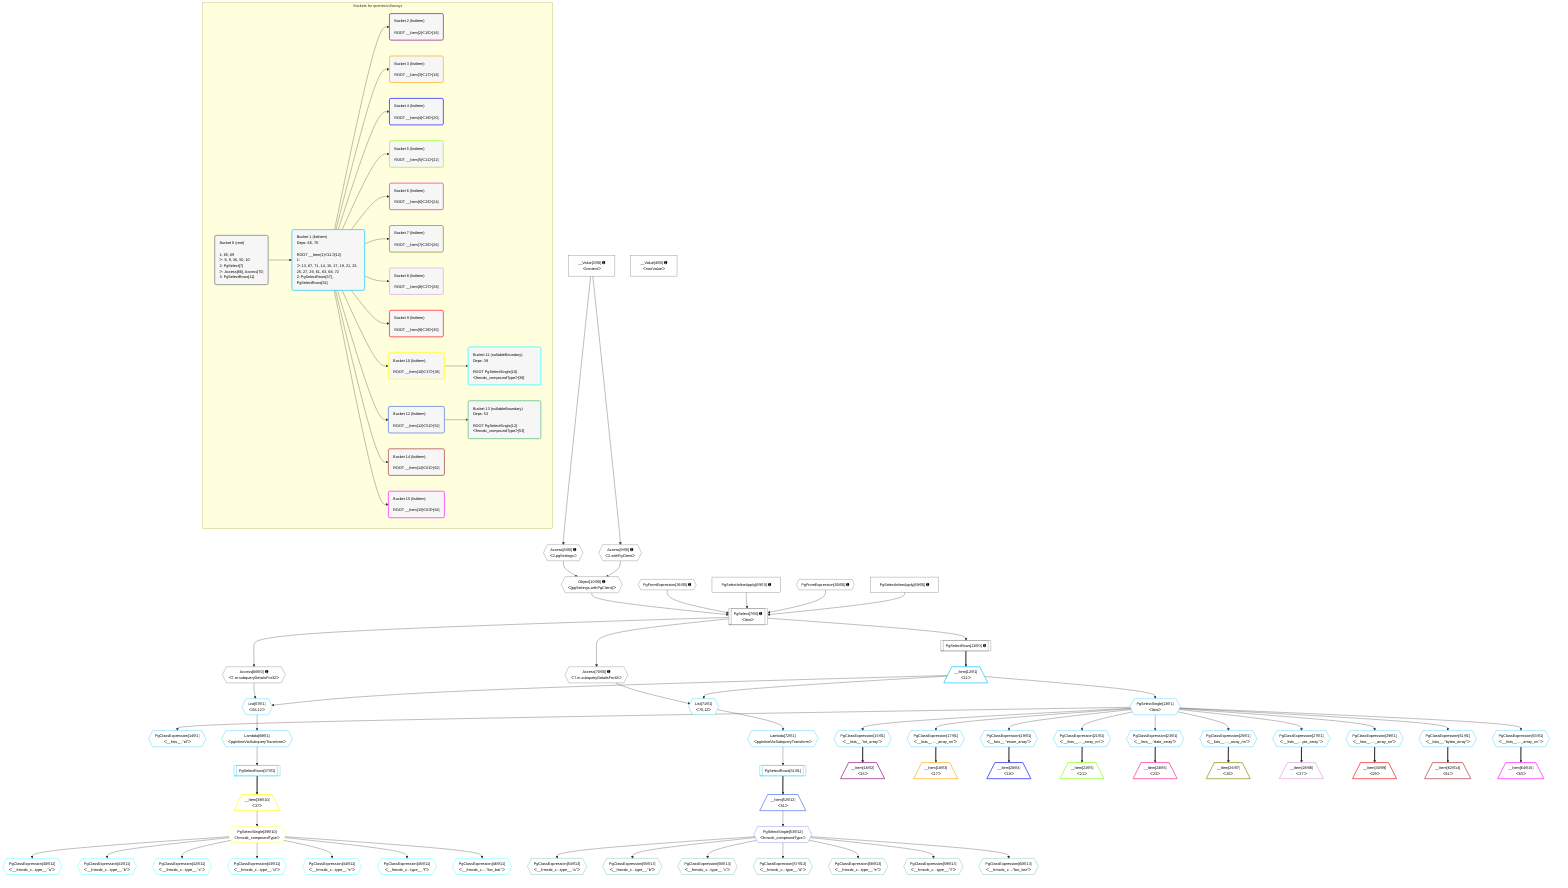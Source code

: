 %%{init: {'themeVariables': { 'fontSize': '12px'}}}%%
graph TD
    classDef path fill:#eee,stroke:#000,color:#000
    classDef plan fill:#fff,stroke-width:1px,color:#000
    classDef itemplan fill:#fff,stroke-width:2px,color:#000
    classDef unbatchedplan fill:#dff,stroke-width:1px,color:#000
    classDef sideeffectplan fill:#fcc,stroke-width:2px,color:#000
    classDef bucket fill:#f6f6f6,color:#000,stroke-width:2px,text-align:left


    %% plan dependencies
    PgSelect7[["PgSelect[7∈0] ➊<br />ᐸlistsᐳ"]]:::plan
    Object10{{"Object[10∈0] ➊<br />ᐸ{pgSettings,withPgClient}ᐳ"}}:::plan
    PgFromExpression36{{"PgFromExpression[36∈0] ➊"}}:::plan
    PgSelectInlineApply65["PgSelectInlineApply[65∈0] ➊"]:::plan
    PgFromExpression50{{"PgFromExpression[50∈0] ➊"}}:::plan
    PgSelectInlineApply69["PgSelectInlineApply[69∈0] ➊"]:::plan
    Object10 & PgFromExpression36 & PgSelectInlineApply65 & PgFromExpression50 & PgSelectInlineApply69 --> PgSelect7
    Access8{{"Access[8∈0] ➊<br />ᐸ2.pgSettingsᐳ"}}:::plan
    Access9{{"Access[9∈0] ➊<br />ᐸ2.withPgClientᐳ"}}:::plan
    Access8 & Access9 --> Object10
    __Value2["__Value[2∈0] ➊<br />ᐸcontextᐳ"]:::plan
    __Value2 --> Access8
    __Value2 --> Access9
    PgSelectRows11[["PgSelectRows[11∈0] ➊"]]:::plan
    PgSelect7 --> PgSelectRows11
    Access66{{"Access[66∈0] ➊<br />ᐸ7.m.subqueryDetailsFor32ᐳ"}}:::plan
    PgSelect7 --> Access66
    Access70{{"Access[70∈0] ➊<br />ᐸ7.m.subqueryDetailsFor48ᐳ"}}:::plan
    PgSelect7 --> Access70
    __Value4["__Value[4∈0] ➊<br />ᐸrootValueᐳ"]:::plan
    List67{{"List[67∈1]<br />ᐸ66,12ᐳ"}}:::plan
    __Item12[/"__Item[12∈1]<br />ᐸ11ᐳ"\]:::itemplan
    Access66 & __Item12 --> List67
    List71{{"List[71∈1]<br />ᐸ70,12ᐳ"}}:::plan
    Access70 & __Item12 --> List71
    PgSelectRows11 ==> __Item12
    PgSelectSingle13{{"PgSelectSingle[13∈1]<br />ᐸlistsᐳ"}}:::plan
    __Item12 --> PgSelectSingle13
    PgClassExpression14{{"PgClassExpression[14∈1]<br />ᐸ__lists__.”id”ᐳ"}}:::plan
    PgSelectSingle13 --> PgClassExpression14
    PgClassExpression15{{"PgClassExpression[15∈1]<br />ᐸ__lists__.”int_array”ᐳ"}}:::plan
    PgSelectSingle13 --> PgClassExpression15
    PgClassExpression17{{"PgClassExpression[17∈1]<br />ᐸ__lists__...._array_nn”ᐳ"}}:::plan
    PgSelectSingle13 --> PgClassExpression17
    PgClassExpression19{{"PgClassExpression[19∈1]<br />ᐸ__lists__.”enum_array”ᐳ"}}:::plan
    PgSelectSingle13 --> PgClassExpression19
    PgClassExpression21{{"PgClassExpression[21∈1]<br />ᐸ__lists__...._array_nn”ᐳ"}}:::plan
    PgSelectSingle13 --> PgClassExpression21
    PgClassExpression23{{"PgClassExpression[23∈1]<br />ᐸ__lists__.”date_array”ᐳ"}}:::plan
    PgSelectSingle13 --> PgClassExpression23
    PgClassExpression25{{"PgClassExpression[25∈1]<br />ᐸ__lists__...._array_nn”ᐳ"}}:::plan
    PgSelectSingle13 --> PgClassExpression25
    PgClassExpression27{{"PgClassExpression[27∈1]<br />ᐸ__lists__....ptz_array”ᐳ"}}:::plan
    PgSelectSingle13 --> PgClassExpression27
    PgClassExpression29{{"PgClassExpression[29∈1]<br />ᐸ__lists__...._array_nn”ᐳ"}}:::plan
    PgSelectSingle13 --> PgClassExpression29
    PgSelectRows37[["PgSelectRows[37∈1]"]]:::plan
    Lambda68{{"Lambda[68∈1]<br />ᐸpgInlineViaSubqueryTransformᐳ"}}:::plan
    Lambda68 --> PgSelectRows37
    PgSelectRows51[["PgSelectRows[51∈1]"]]:::plan
    Lambda72{{"Lambda[72∈1]<br />ᐸpgInlineViaSubqueryTransformᐳ"}}:::plan
    Lambda72 --> PgSelectRows51
    PgClassExpression61{{"PgClassExpression[61∈1]<br />ᐸ__lists__.”bytea_array”ᐳ"}}:::plan
    PgSelectSingle13 --> PgClassExpression61
    PgClassExpression63{{"PgClassExpression[63∈1]<br />ᐸ__lists__...._array_nn”ᐳ"}}:::plan
    PgSelectSingle13 --> PgClassExpression63
    List67 --> Lambda68
    List71 --> Lambda72
    __Item16[/"__Item[16∈2]<br />ᐸ15ᐳ"\]:::itemplan
    PgClassExpression15 ==> __Item16
    __Item18[/"__Item[18∈3]<br />ᐸ17ᐳ"\]:::itemplan
    PgClassExpression17 ==> __Item18
    __Item20[/"__Item[20∈4]<br />ᐸ19ᐳ"\]:::itemplan
    PgClassExpression19 ==> __Item20
    __Item22[/"__Item[22∈5]<br />ᐸ21ᐳ"\]:::itemplan
    PgClassExpression21 ==> __Item22
    __Item24[/"__Item[24∈6]<br />ᐸ23ᐳ"\]:::itemplan
    PgClassExpression23 ==> __Item24
    __Item26[/"__Item[26∈7]<br />ᐸ25ᐳ"\]:::itemplan
    PgClassExpression25 ==> __Item26
    __Item28[/"__Item[28∈8]<br />ᐸ27ᐳ"\]:::itemplan
    PgClassExpression27 ==> __Item28
    __Item30[/"__Item[30∈9]<br />ᐸ29ᐳ"\]:::itemplan
    PgClassExpression29 ==> __Item30
    __Item38[/"__Item[38∈10]<br />ᐸ37ᐳ"\]:::itemplan
    PgSelectRows37 ==> __Item38
    PgSelectSingle39{{"PgSelectSingle[39∈10]<br />ᐸfrmcdc_compoundTypeᐳ"}}:::plan
    __Item38 --> PgSelectSingle39
    PgClassExpression40{{"PgClassExpression[40∈11]<br />ᐸ__frmcdc_c...type__.”a”ᐳ"}}:::plan
    PgSelectSingle39 --> PgClassExpression40
    PgClassExpression41{{"PgClassExpression[41∈11]<br />ᐸ__frmcdc_c...type__.”b”ᐳ"}}:::plan
    PgSelectSingle39 --> PgClassExpression41
    PgClassExpression42{{"PgClassExpression[42∈11]<br />ᐸ__frmcdc_c...type__.”c”ᐳ"}}:::plan
    PgSelectSingle39 --> PgClassExpression42
    PgClassExpression43{{"PgClassExpression[43∈11]<br />ᐸ__frmcdc_c...type__.”d”ᐳ"}}:::plan
    PgSelectSingle39 --> PgClassExpression43
    PgClassExpression44{{"PgClassExpression[44∈11]<br />ᐸ__frmcdc_c...type__.”e”ᐳ"}}:::plan
    PgSelectSingle39 --> PgClassExpression44
    PgClassExpression45{{"PgClassExpression[45∈11]<br />ᐸ__frmcdc_c...type__.”f”ᐳ"}}:::plan
    PgSelectSingle39 --> PgClassExpression45
    PgClassExpression46{{"PgClassExpression[46∈11]<br />ᐸ__frmcdc_c....”foo_bar”ᐳ"}}:::plan
    PgSelectSingle39 --> PgClassExpression46
    __Item52[/"__Item[52∈12]<br />ᐸ51ᐳ"\]:::itemplan
    PgSelectRows51 ==> __Item52
    PgSelectSingle53{{"PgSelectSingle[53∈12]<br />ᐸfrmcdc_compoundTypeᐳ"}}:::plan
    __Item52 --> PgSelectSingle53
    PgClassExpression54{{"PgClassExpression[54∈13]<br />ᐸ__frmcdc_c...type__.”a”ᐳ"}}:::plan
    PgSelectSingle53 --> PgClassExpression54
    PgClassExpression55{{"PgClassExpression[55∈13]<br />ᐸ__frmcdc_c...type__.”b”ᐳ"}}:::plan
    PgSelectSingle53 --> PgClassExpression55
    PgClassExpression56{{"PgClassExpression[56∈13]<br />ᐸ__frmcdc_c...type__.”c”ᐳ"}}:::plan
    PgSelectSingle53 --> PgClassExpression56
    PgClassExpression57{{"PgClassExpression[57∈13]<br />ᐸ__frmcdc_c...type__.”d”ᐳ"}}:::plan
    PgSelectSingle53 --> PgClassExpression57
    PgClassExpression58{{"PgClassExpression[58∈13]<br />ᐸ__frmcdc_c...type__.”e”ᐳ"}}:::plan
    PgSelectSingle53 --> PgClassExpression58
    PgClassExpression59{{"PgClassExpression[59∈13]<br />ᐸ__frmcdc_c...type__.”f”ᐳ"}}:::plan
    PgSelectSingle53 --> PgClassExpression59
    PgClassExpression60{{"PgClassExpression[60∈13]<br />ᐸ__frmcdc_c....”foo_bar”ᐳ"}}:::plan
    PgSelectSingle53 --> PgClassExpression60
    __Item62[/"__Item[62∈14]<br />ᐸ61ᐳ"\]:::itemplan
    PgClassExpression61 ==> __Item62
    __Item64[/"__Item[64∈15]<br />ᐸ63ᐳ"\]:::itemplan
    PgClassExpression63 ==> __Item64

    %% define steps

    subgraph "Buckets for queries/v4/arrays"
    Bucket0("Bucket 0 (root)<br /><br />1: 65, 69<br />ᐳ: 8, 9, 36, 50, 10<br />2: PgSelect[7]<br />ᐳ: Access[66], Access[70]<br />3: PgSelectRows[11]"):::bucket
    classDef bucket0 stroke:#696969
    class Bucket0,__Value2,__Value4,PgSelect7,Access8,Access9,Object10,PgSelectRows11,PgFromExpression36,PgFromExpression50,PgSelectInlineApply65,Access66,PgSelectInlineApply69,Access70 bucket0
    Bucket1("Bucket 1 (listItem)<br />Deps: 66, 70<br /><br />ROOT __Item{1}ᐸ11ᐳ[12]<br />1: <br />ᐳ: 13, 67, 71, 14, 15, 17, 19, 21, 23, 25, 27, 29, 61, 63, 68, 72<br />2: PgSelectRows[37], PgSelectRows[51]"):::bucket
    classDef bucket1 stroke:#00bfff
    class Bucket1,__Item12,PgSelectSingle13,PgClassExpression14,PgClassExpression15,PgClassExpression17,PgClassExpression19,PgClassExpression21,PgClassExpression23,PgClassExpression25,PgClassExpression27,PgClassExpression29,PgSelectRows37,PgSelectRows51,PgClassExpression61,PgClassExpression63,List67,Lambda68,List71,Lambda72 bucket1
    Bucket2("Bucket 2 (listItem)<br /><br />ROOT __Item{2}ᐸ15ᐳ[16]"):::bucket
    classDef bucket2 stroke:#7f007f
    class Bucket2,__Item16 bucket2
    Bucket3("Bucket 3 (listItem)<br /><br />ROOT __Item{3}ᐸ17ᐳ[18]"):::bucket
    classDef bucket3 stroke:#ffa500
    class Bucket3,__Item18 bucket3
    Bucket4("Bucket 4 (listItem)<br /><br />ROOT __Item{4}ᐸ19ᐳ[20]"):::bucket
    classDef bucket4 stroke:#0000ff
    class Bucket4,__Item20 bucket4
    Bucket5("Bucket 5 (listItem)<br /><br />ROOT __Item{5}ᐸ21ᐳ[22]"):::bucket
    classDef bucket5 stroke:#7fff00
    class Bucket5,__Item22 bucket5
    Bucket6("Bucket 6 (listItem)<br /><br />ROOT __Item{6}ᐸ23ᐳ[24]"):::bucket
    classDef bucket6 stroke:#ff1493
    class Bucket6,__Item24 bucket6
    Bucket7("Bucket 7 (listItem)<br /><br />ROOT __Item{7}ᐸ25ᐳ[26]"):::bucket
    classDef bucket7 stroke:#808000
    class Bucket7,__Item26 bucket7
    Bucket8("Bucket 8 (listItem)<br /><br />ROOT __Item{8}ᐸ27ᐳ[28]"):::bucket
    classDef bucket8 stroke:#dda0dd
    class Bucket8,__Item28 bucket8
    Bucket9("Bucket 9 (listItem)<br /><br />ROOT __Item{9}ᐸ29ᐳ[30]"):::bucket
    classDef bucket9 stroke:#ff0000
    class Bucket9,__Item30 bucket9
    Bucket10("Bucket 10 (listItem)<br /><br />ROOT __Item{10}ᐸ37ᐳ[38]"):::bucket
    classDef bucket10 stroke:#ffff00
    class Bucket10,__Item38,PgSelectSingle39 bucket10
    Bucket11("Bucket 11 (nullableBoundary)<br />Deps: 39<br /><br />ROOT PgSelectSingle{10}ᐸfrmcdc_compoundTypeᐳ[39]"):::bucket
    classDef bucket11 stroke:#00ffff
    class Bucket11,PgClassExpression40,PgClassExpression41,PgClassExpression42,PgClassExpression43,PgClassExpression44,PgClassExpression45,PgClassExpression46 bucket11
    Bucket12("Bucket 12 (listItem)<br /><br />ROOT __Item{12}ᐸ51ᐳ[52]"):::bucket
    classDef bucket12 stroke:#4169e1
    class Bucket12,__Item52,PgSelectSingle53 bucket12
    Bucket13("Bucket 13 (nullableBoundary)<br />Deps: 53<br /><br />ROOT PgSelectSingle{12}ᐸfrmcdc_compoundTypeᐳ[53]"):::bucket
    classDef bucket13 stroke:#3cb371
    class Bucket13,PgClassExpression54,PgClassExpression55,PgClassExpression56,PgClassExpression57,PgClassExpression58,PgClassExpression59,PgClassExpression60 bucket13
    Bucket14("Bucket 14 (listItem)<br /><br />ROOT __Item{14}ᐸ61ᐳ[62]"):::bucket
    classDef bucket14 stroke:#a52a2a
    class Bucket14,__Item62 bucket14
    Bucket15("Bucket 15 (listItem)<br /><br />ROOT __Item{15}ᐸ63ᐳ[64]"):::bucket
    classDef bucket15 stroke:#ff00ff
    class Bucket15,__Item64 bucket15
    Bucket0 --> Bucket1
    Bucket1 --> Bucket2 & Bucket3 & Bucket4 & Bucket5 & Bucket6 & Bucket7 & Bucket8 & Bucket9 & Bucket10 & Bucket12 & Bucket14 & Bucket15
    Bucket10 --> Bucket11
    Bucket12 --> Bucket13
    end